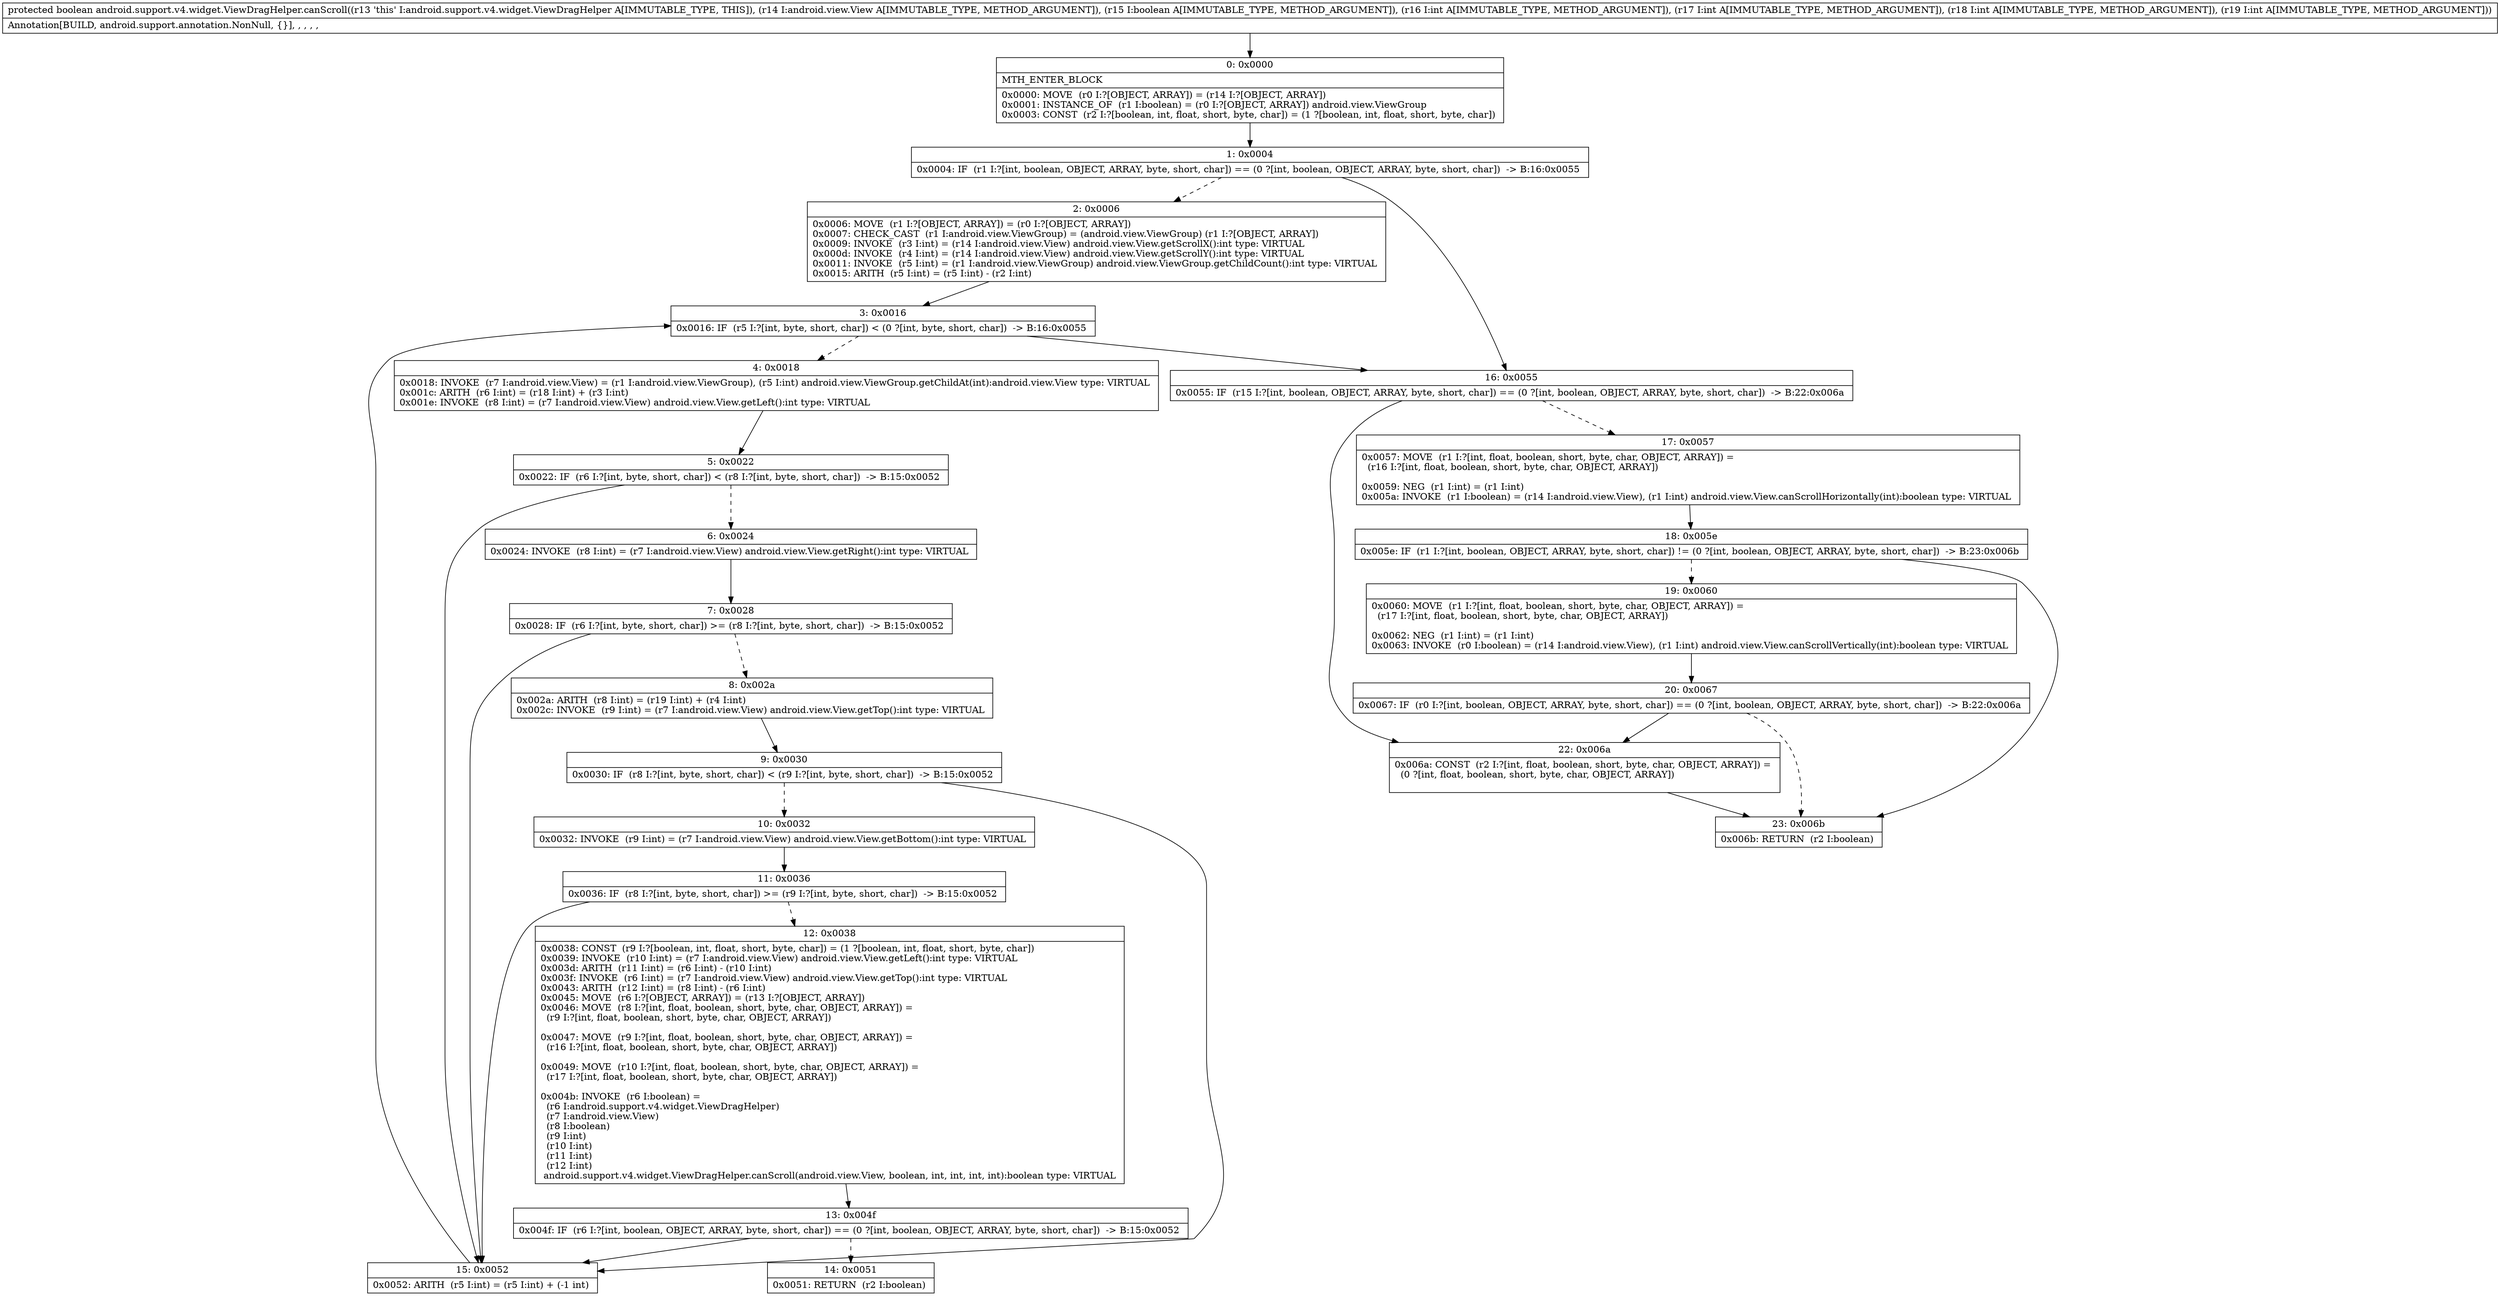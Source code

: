 digraph "CFG forandroid.support.v4.widget.ViewDragHelper.canScroll(Landroid\/view\/View;ZIIII)Z" {
Node_0 [shape=record,label="{0\:\ 0x0000|MTH_ENTER_BLOCK\l|0x0000: MOVE  (r0 I:?[OBJECT, ARRAY]) = (r14 I:?[OBJECT, ARRAY]) \l0x0001: INSTANCE_OF  (r1 I:boolean) = (r0 I:?[OBJECT, ARRAY]) android.view.ViewGroup \l0x0003: CONST  (r2 I:?[boolean, int, float, short, byte, char]) = (1 ?[boolean, int, float, short, byte, char]) \l}"];
Node_1 [shape=record,label="{1\:\ 0x0004|0x0004: IF  (r1 I:?[int, boolean, OBJECT, ARRAY, byte, short, char]) == (0 ?[int, boolean, OBJECT, ARRAY, byte, short, char])  \-\> B:16:0x0055 \l}"];
Node_2 [shape=record,label="{2\:\ 0x0006|0x0006: MOVE  (r1 I:?[OBJECT, ARRAY]) = (r0 I:?[OBJECT, ARRAY]) \l0x0007: CHECK_CAST  (r1 I:android.view.ViewGroup) = (android.view.ViewGroup) (r1 I:?[OBJECT, ARRAY]) \l0x0009: INVOKE  (r3 I:int) = (r14 I:android.view.View) android.view.View.getScrollX():int type: VIRTUAL \l0x000d: INVOKE  (r4 I:int) = (r14 I:android.view.View) android.view.View.getScrollY():int type: VIRTUAL \l0x0011: INVOKE  (r5 I:int) = (r1 I:android.view.ViewGroup) android.view.ViewGroup.getChildCount():int type: VIRTUAL \l0x0015: ARITH  (r5 I:int) = (r5 I:int) \- (r2 I:int) \l}"];
Node_3 [shape=record,label="{3\:\ 0x0016|0x0016: IF  (r5 I:?[int, byte, short, char]) \< (0 ?[int, byte, short, char])  \-\> B:16:0x0055 \l}"];
Node_4 [shape=record,label="{4\:\ 0x0018|0x0018: INVOKE  (r7 I:android.view.View) = (r1 I:android.view.ViewGroup), (r5 I:int) android.view.ViewGroup.getChildAt(int):android.view.View type: VIRTUAL \l0x001c: ARITH  (r6 I:int) = (r18 I:int) + (r3 I:int) \l0x001e: INVOKE  (r8 I:int) = (r7 I:android.view.View) android.view.View.getLeft():int type: VIRTUAL \l}"];
Node_5 [shape=record,label="{5\:\ 0x0022|0x0022: IF  (r6 I:?[int, byte, short, char]) \< (r8 I:?[int, byte, short, char])  \-\> B:15:0x0052 \l}"];
Node_6 [shape=record,label="{6\:\ 0x0024|0x0024: INVOKE  (r8 I:int) = (r7 I:android.view.View) android.view.View.getRight():int type: VIRTUAL \l}"];
Node_7 [shape=record,label="{7\:\ 0x0028|0x0028: IF  (r6 I:?[int, byte, short, char]) \>= (r8 I:?[int, byte, short, char])  \-\> B:15:0x0052 \l}"];
Node_8 [shape=record,label="{8\:\ 0x002a|0x002a: ARITH  (r8 I:int) = (r19 I:int) + (r4 I:int) \l0x002c: INVOKE  (r9 I:int) = (r7 I:android.view.View) android.view.View.getTop():int type: VIRTUAL \l}"];
Node_9 [shape=record,label="{9\:\ 0x0030|0x0030: IF  (r8 I:?[int, byte, short, char]) \< (r9 I:?[int, byte, short, char])  \-\> B:15:0x0052 \l}"];
Node_10 [shape=record,label="{10\:\ 0x0032|0x0032: INVOKE  (r9 I:int) = (r7 I:android.view.View) android.view.View.getBottom():int type: VIRTUAL \l}"];
Node_11 [shape=record,label="{11\:\ 0x0036|0x0036: IF  (r8 I:?[int, byte, short, char]) \>= (r9 I:?[int, byte, short, char])  \-\> B:15:0x0052 \l}"];
Node_12 [shape=record,label="{12\:\ 0x0038|0x0038: CONST  (r9 I:?[boolean, int, float, short, byte, char]) = (1 ?[boolean, int, float, short, byte, char]) \l0x0039: INVOKE  (r10 I:int) = (r7 I:android.view.View) android.view.View.getLeft():int type: VIRTUAL \l0x003d: ARITH  (r11 I:int) = (r6 I:int) \- (r10 I:int) \l0x003f: INVOKE  (r6 I:int) = (r7 I:android.view.View) android.view.View.getTop():int type: VIRTUAL \l0x0043: ARITH  (r12 I:int) = (r8 I:int) \- (r6 I:int) \l0x0045: MOVE  (r6 I:?[OBJECT, ARRAY]) = (r13 I:?[OBJECT, ARRAY]) \l0x0046: MOVE  (r8 I:?[int, float, boolean, short, byte, char, OBJECT, ARRAY]) = \l  (r9 I:?[int, float, boolean, short, byte, char, OBJECT, ARRAY])\l \l0x0047: MOVE  (r9 I:?[int, float, boolean, short, byte, char, OBJECT, ARRAY]) = \l  (r16 I:?[int, float, boolean, short, byte, char, OBJECT, ARRAY])\l \l0x0049: MOVE  (r10 I:?[int, float, boolean, short, byte, char, OBJECT, ARRAY]) = \l  (r17 I:?[int, float, boolean, short, byte, char, OBJECT, ARRAY])\l \l0x004b: INVOKE  (r6 I:boolean) = \l  (r6 I:android.support.v4.widget.ViewDragHelper)\l  (r7 I:android.view.View)\l  (r8 I:boolean)\l  (r9 I:int)\l  (r10 I:int)\l  (r11 I:int)\l  (r12 I:int)\l android.support.v4.widget.ViewDragHelper.canScroll(android.view.View, boolean, int, int, int, int):boolean type: VIRTUAL \l}"];
Node_13 [shape=record,label="{13\:\ 0x004f|0x004f: IF  (r6 I:?[int, boolean, OBJECT, ARRAY, byte, short, char]) == (0 ?[int, boolean, OBJECT, ARRAY, byte, short, char])  \-\> B:15:0x0052 \l}"];
Node_14 [shape=record,label="{14\:\ 0x0051|0x0051: RETURN  (r2 I:boolean) \l}"];
Node_15 [shape=record,label="{15\:\ 0x0052|0x0052: ARITH  (r5 I:int) = (r5 I:int) + (\-1 int) \l}"];
Node_16 [shape=record,label="{16\:\ 0x0055|0x0055: IF  (r15 I:?[int, boolean, OBJECT, ARRAY, byte, short, char]) == (0 ?[int, boolean, OBJECT, ARRAY, byte, short, char])  \-\> B:22:0x006a \l}"];
Node_17 [shape=record,label="{17\:\ 0x0057|0x0057: MOVE  (r1 I:?[int, float, boolean, short, byte, char, OBJECT, ARRAY]) = \l  (r16 I:?[int, float, boolean, short, byte, char, OBJECT, ARRAY])\l \l0x0059: NEG  (r1 I:int) = (r1 I:int) \l0x005a: INVOKE  (r1 I:boolean) = (r14 I:android.view.View), (r1 I:int) android.view.View.canScrollHorizontally(int):boolean type: VIRTUAL \l}"];
Node_18 [shape=record,label="{18\:\ 0x005e|0x005e: IF  (r1 I:?[int, boolean, OBJECT, ARRAY, byte, short, char]) != (0 ?[int, boolean, OBJECT, ARRAY, byte, short, char])  \-\> B:23:0x006b \l}"];
Node_19 [shape=record,label="{19\:\ 0x0060|0x0060: MOVE  (r1 I:?[int, float, boolean, short, byte, char, OBJECT, ARRAY]) = \l  (r17 I:?[int, float, boolean, short, byte, char, OBJECT, ARRAY])\l \l0x0062: NEG  (r1 I:int) = (r1 I:int) \l0x0063: INVOKE  (r0 I:boolean) = (r14 I:android.view.View), (r1 I:int) android.view.View.canScrollVertically(int):boolean type: VIRTUAL \l}"];
Node_20 [shape=record,label="{20\:\ 0x0067|0x0067: IF  (r0 I:?[int, boolean, OBJECT, ARRAY, byte, short, char]) == (0 ?[int, boolean, OBJECT, ARRAY, byte, short, char])  \-\> B:22:0x006a \l}"];
Node_22 [shape=record,label="{22\:\ 0x006a|0x006a: CONST  (r2 I:?[int, float, boolean, short, byte, char, OBJECT, ARRAY]) = \l  (0 ?[int, float, boolean, short, byte, char, OBJECT, ARRAY])\l \l}"];
Node_23 [shape=record,label="{23\:\ 0x006b|0x006b: RETURN  (r2 I:boolean) \l}"];
MethodNode[shape=record,label="{protected boolean android.support.v4.widget.ViewDragHelper.canScroll((r13 'this' I:android.support.v4.widget.ViewDragHelper A[IMMUTABLE_TYPE, THIS]), (r14 I:android.view.View A[IMMUTABLE_TYPE, METHOD_ARGUMENT]), (r15 I:boolean A[IMMUTABLE_TYPE, METHOD_ARGUMENT]), (r16 I:int A[IMMUTABLE_TYPE, METHOD_ARGUMENT]), (r17 I:int A[IMMUTABLE_TYPE, METHOD_ARGUMENT]), (r18 I:int A[IMMUTABLE_TYPE, METHOD_ARGUMENT]), (r19 I:int A[IMMUTABLE_TYPE, METHOD_ARGUMENT]))  | Annotation[BUILD, android.support.annotation.NonNull, \{\}], , , , , \l}"];
MethodNode -> Node_0;
Node_0 -> Node_1;
Node_1 -> Node_2[style=dashed];
Node_1 -> Node_16;
Node_2 -> Node_3;
Node_3 -> Node_4[style=dashed];
Node_3 -> Node_16;
Node_4 -> Node_5;
Node_5 -> Node_6[style=dashed];
Node_5 -> Node_15;
Node_6 -> Node_7;
Node_7 -> Node_8[style=dashed];
Node_7 -> Node_15;
Node_8 -> Node_9;
Node_9 -> Node_10[style=dashed];
Node_9 -> Node_15;
Node_10 -> Node_11;
Node_11 -> Node_12[style=dashed];
Node_11 -> Node_15;
Node_12 -> Node_13;
Node_13 -> Node_14[style=dashed];
Node_13 -> Node_15;
Node_15 -> Node_3;
Node_16 -> Node_17[style=dashed];
Node_16 -> Node_22;
Node_17 -> Node_18;
Node_18 -> Node_19[style=dashed];
Node_18 -> Node_23;
Node_19 -> Node_20;
Node_20 -> Node_22;
Node_20 -> Node_23[style=dashed];
Node_22 -> Node_23;
}

